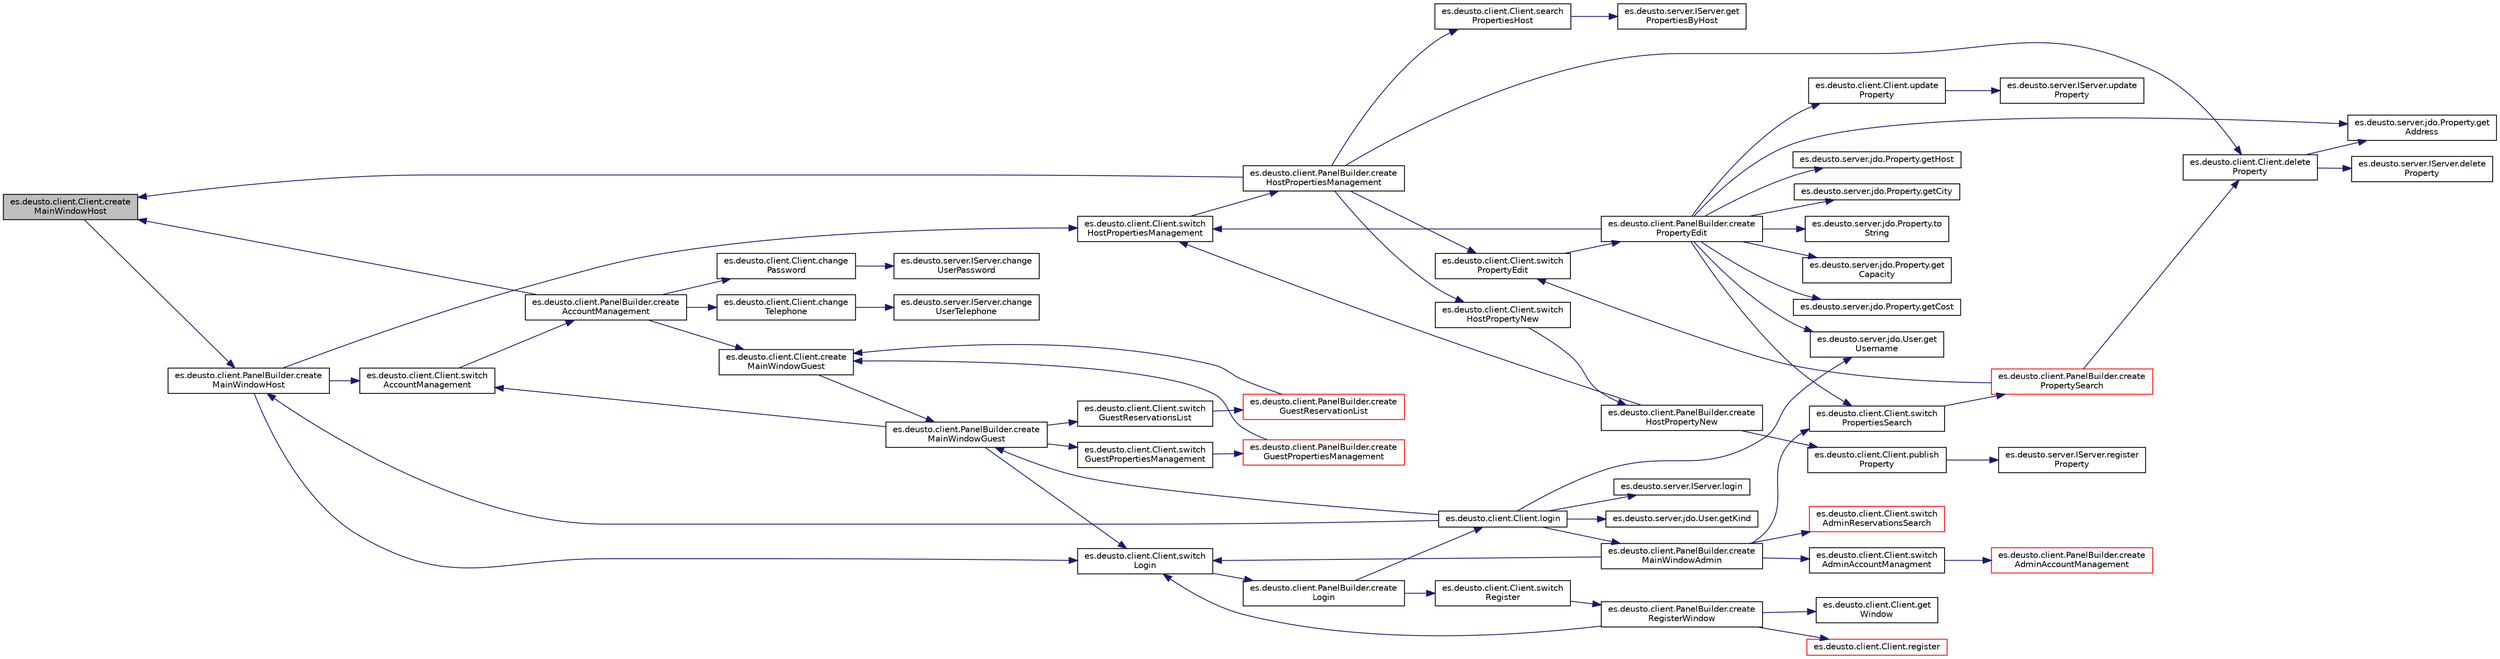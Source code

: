 digraph "es.deusto.client.Client.createMainWindowHost"
{
 // LATEX_PDF_SIZE
  edge [fontname="Helvetica",fontsize="10",labelfontname="Helvetica",labelfontsize="10"];
  node [fontname="Helvetica",fontsize="10",shape=record];
  rankdir="LR";
  Node408 [label="es.deusto.client.Client.create\lMainWindowHost",height=0.2,width=0.4,color="black", fillcolor="grey75", style="filled", fontcolor="black",tooltip=" "];
  Node408 -> Node409 [color="midnightblue",fontsize="10",style="solid",fontname="Helvetica"];
  Node409 [label="es.deusto.client.PanelBuilder.create\lMainWindowHost",height=0.2,width=0.4,color="black", fillcolor="white", style="filled",URL="$classes_1_1deusto_1_1client_1_1_panel_builder.html#a0d8f1d6c73010786f5b1765fdc490e4b",tooltip=" "];
  Node409 -> Node410 [color="midnightblue",fontsize="10",style="solid",fontname="Helvetica"];
  Node410 [label="es.deusto.client.Client.switch\lHostPropertiesManagement",height=0.2,width=0.4,color="black", fillcolor="white", style="filled",URL="$classes_1_1deusto_1_1client_1_1_client.html#a19e2021b8e93a30af971bfd07c2a8507",tooltip=" "];
  Node410 -> Node411 [color="midnightblue",fontsize="10",style="solid",fontname="Helvetica"];
  Node411 [label="es.deusto.client.PanelBuilder.create\lHostPropertiesManagement",height=0.2,width=0.4,color="black", fillcolor="white", style="filled",URL="$classes_1_1deusto_1_1client_1_1_panel_builder.html#a163a405546ee36aa7ce547c754b17844",tooltip=" "];
  Node411 -> Node412 [color="midnightblue",fontsize="10",style="solid",fontname="Helvetica"];
  Node412 [label="es.deusto.client.Client.search\lPropertiesHost",height=0.2,width=0.4,color="black", fillcolor="white", style="filled",URL="$classes_1_1deusto_1_1client_1_1_client.html#a2aef79610dd4a7267fcd58f2e16e8a7a",tooltip=" "];
  Node412 -> Node413 [color="midnightblue",fontsize="10",style="solid",fontname="Helvetica"];
  Node413 [label="es.deusto.server.IServer.get\lPropertiesByHost",height=0.2,width=0.4,color="black", fillcolor="white", style="filled",URL="$interfacees_1_1deusto_1_1server_1_1_i_server.html#a7030a745989ac1ba7ce2493e6bb69992",tooltip=" "];
  Node411 -> Node414 [color="midnightblue",fontsize="10",style="solid",fontname="Helvetica"];
  Node414 [label="es.deusto.client.Client.delete\lProperty",height=0.2,width=0.4,color="black", fillcolor="white", style="filled",URL="$classes_1_1deusto_1_1client_1_1_client.html#a6173ae3d7f6aa82a2f6b68349677b5e5",tooltip=" "];
  Node414 -> Node415 [color="midnightblue",fontsize="10",style="solid",fontname="Helvetica"];
  Node415 [label="es.deusto.server.IServer.delete\lProperty",height=0.2,width=0.4,color="black", fillcolor="white", style="filled",URL="$interfacees_1_1deusto_1_1server_1_1_i_server.html#a1ce4ff9676e7b397b721e8414f6ca7b7",tooltip=" "];
  Node414 -> Node416 [color="midnightblue",fontsize="10",style="solid",fontname="Helvetica"];
  Node416 [label="es.deusto.server.jdo.Property.get\lAddress",height=0.2,width=0.4,color="black", fillcolor="white", style="filled",URL="$classes_1_1deusto_1_1server_1_1jdo_1_1_property.html#a4a9554abeb32ae08e921626a37957743",tooltip=" "];
  Node411 -> Node417 [color="midnightblue",fontsize="10",style="solid",fontname="Helvetica"];
  Node417 [label="es.deusto.client.Client.switch\lPropertyEdit",height=0.2,width=0.4,color="black", fillcolor="white", style="filled",URL="$classes_1_1deusto_1_1client_1_1_client.html#a5dd6469d4428fe705fce4087aa386602",tooltip=" "];
  Node417 -> Node418 [color="midnightblue",fontsize="10",style="solid",fontname="Helvetica"];
  Node418 [label="es.deusto.client.PanelBuilder.create\lPropertyEdit",height=0.2,width=0.4,color="black", fillcolor="white", style="filled",URL="$classes_1_1deusto_1_1client_1_1_panel_builder.html#aeaa0ead483ff83c6a51a96eddaa8795a",tooltip=" "];
  Node418 -> Node416 [color="midnightblue",fontsize="10",style="solid",fontname="Helvetica"];
  Node418 -> Node419 [color="midnightblue",fontsize="10",style="solid",fontname="Helvetica"];
  Node419 [label="es.deusto.server.jdo.Property.getCity",height=0.2,width=0.4,color="black", fillcolor="white", style="filled",URL="$classes_1_1deusto_1_1server_1_1jdo_1_1_property.html#a3603b6fd2ef63589fa9e27a96f51fa3c",tooltip=" "];
  Node418 -> Node420 [color="midnightblue",fontsize="10",style="solid",fontname="Helvetica"];
  Node420 [label="es.deusto.server.jdo.Property.to\lString",height=0.2,width=0.4,color="black", fillcolor="white", style="filled",URL="$classes_1_1deusto_1_1server_1_1jdo_1_1_property.html#a3d94f84f2fcd52a7c9ab7699f190b045",tooltip=" "];
  Node418 -> Node421 [color="midnightblue",fontsize="10",style="solid",fontname="Helvetica"];
  Node421 [label="es.deusto.server.jdo.Property.get\lCapacity",height=0.2,width=0.4,color="black", fillcolor="white", style="filled",URL="$classes_1_1deusto_1_1server_1_1jdo_1_1_property.html#a274d5fb1241620edfea62925f5563b6b",tooltip=" "];
  Node418 -> Node422 [color="midnightblue",fontsize="10",style="solid",fontname="Helvetica"];
  Node422 [label="es.deusto.server.jdo.Property.getCost",height=0.2,width=0.4,color="black", fillcolor="white", style="filled",URL="$classes_1_1deusto_1_1server_1_1jdo_1_1_property.html#abfcf28d941edd99019b1c192bd97ffce",tooltip=" "];
  Node418 -> Node423 [color="midnightblue",fontsize="10",style="solid",fontname="Helvetica"];
  Node423 [label="es.deusto.client.Client.switch\lPropertiesSearch",height=0.2,width=0.4,color="black", fillcolor="white", style="filled",URL="$classes_1_1deusto_1_1client_1_1_client.html#af87b7fcbe691ef0a31dbc6849a037415",tooltip=" "];
  Node423 -> Node424 [color="midnightblue",fontsize="10",style="solid",fontname="Helvetica"];
  Node424 [label="es.deusto.client.PanelBuilder.create\lPropertySearch",height=0.2,width=0.4,color="red", fillcolor="white", style="filled",URL="$classes_1_1deusto_1_1client_1_1_panel_builder.html#a96fdce41db963997c711d646563c69e0",tooltip=" "];
  Node424 -> Node414 [color="midnightblue",fontsize="10",style="solid",fontname="Helvetica"];
  Node424 -> Node417 [color="midnightblue",fontsize="10",style="solid",fontname="Helvetica"];
  Node418 -> Node410 [color="midnightblue",fontsize="10",style="solid",fontname="Helvetica"];
  Node418 -> Node489 [color="midnightblue",fontsize="10",style="solid",fontname="Helvetica"];
  Node489 [label="es.deusto.server.jdo.Property.getHost",height=0.2,width=0.4,color="black", fillcolor="white", style="filled",URL="$classes_1_1deusto_1_1server_1_1jdo_1_1_property.html#af3138509590c35677327a5f4f698f020",tooltip=" "];
  Node418 -> Node435 [color="midnightblue",fontsize="10",style="solid",fontname="Helvetica"];
  Node435 [label="es.deusto.server.jdo.User.get\lUsername",height=0.2,width=0.4,color="black", fillcolor="white", style="filled",URL="$classes_1_1deusto_1_1server_1_1jdo_1_1_user.html#a40c65b004382179a33a463bcbb950dd3",tooltip=" "];
  Node418 -> Node490 [color="midnightblue",fontsize="10",style="solid",fontname="Helvetica"];
  Node490 [label="es.deusto.client.Client.update\lProperty",height=0.2,width=0.4,color="black", fillcolor="white", style="filled",URL="$classes_1_1deusto_1_1client_1_1_client.html#a3fd3063938cffa56972e1f5a47bed6a3",tooltip=" "];
  Node490 -> Node491 [color="midnightblue",fontsize="10",style="solid",fontname="Helvetica"];
  Node491 [label="es.deusto.server.IServer.update\lProperty",height=0.2,width=0.4,color="black", fillcolor="white", style="filled",URL="$interfacees_1_1deusto_1_1server_1_1_i_server.html#ac7b24a063ff2f4e051960cd18addd693",tooltip=" "];
  Node411 -> Node492 [color="midnightblue",fontsize="10",style="solid",fontname="Helvetica"];
  Node492 [label="es.deusto.client.Client.switch\lHostPropertyNew",height=0.2,width=0.4,color="black", fillcolor="white", style="filled",URL="$classes_1_1deusto_1_1client_1_1_client.html#a0796863f65c9c5e8857b3b129802358e",tooltip=" "];
  Node492 -> Node493 [color="midnightblue",fontsize="10",style="solid",fontname="Helvetica"];
  Node493 [label="es.deusto.client.PanelBuilder.create\lHostPropertyNew",height=0.2,width=0.4,color="black", fillcolor="white", style="filled",URL="$classes_1_1deusto_1_1client_1_1_panel_builder.html#a5211ab6dedb849c374d7816f5071109c",tooltip=" "];
  Node493 -> Node410 [color="midnightblue",fontsize="10",style="solid",fontname="Helvetica"];
  Node493 -> Node494 [color="midnightblue",fontsize="10",style="solid",fontname="Helvetica"];
  Node494 [label="es.deusto.client.Client.publish\lProperty",height=0.2,width=0.4,color="black", fillcolor="white", style="filled",URL="$classes_1_1deusto_1_1client_1_1_client.html#a91e3630a46acad395cdd2bba43a516bb",tooltip=" "];
  Node494 -> Node495 [color="midnightblue",fontsize="10",style="solid",fontname="Helvetica"];
  Node495 [label="es.deusto.server.IServer.register\lProperty",height=0.2,width=0.4,color="black", fillcolor="white", style="filled",URL="$interfacees_1_1deusto_1_1server_1_1_i_server.html#ae39f8a1b58186166d44099a757057b38",tooltip=" "];
  Node411 -> Node408 [color="midnightblue",fontsize="10",style="solid",fontname="Helvetica"];
  Node409 -> Node473 [color="midnightblue",fontsize="10",style="solid",fontname="Helvetica"];
  Node473 [label="es.deusto.client.Client.switch\lAccountManagement",height=0.2,width=0.4,color="black", fillcolor="white", style="filled",URL="$classes_1_1deusto_1_1client_1_1_client.html#af82d1b484aaaa288d5e6efc2723fa9bd",tooltip=" "];
  Node473 -> Node474 [color="midnightblue",fontsize="10",style="solid",fontname="Helvetica"];
  Node474 [label="es.deusto.client.PanelBuilder.create\lAccountManagement",height=0.2,width=0.4,color="black", fillcolor="white", style="filled",URL="$classes_1_1deusto_1_1client_1_1_panel_builder.html#aa51d5dd53cd9147ffc99d4b9c5c3026d",tooltip=" "];
  Node474 -> Node464 [color="midnightblue",fontsize="10",style="solid",fontname="Helvetica"];
  Node464 [label="es.deusto.client.Client.create\lMainWindowGuest",height=0.2,width=0.4,color="black", fillcolor="white", style="filled",URL="$classes_1_1deusto_1_1client_1_1_client.html#ade35c639554c770d3c2494e98c8ecb5c",tooltip=" "];
  Node464 -> Node465 [color="midnightblue",fontsize="10",style="solid",fontname="Helvetica"];
  Node465 [label="es.deusto.client.PanelBuilder.create\lMainWindowGuest",height=0.2,width=0.4,color="black", fillcolor="white", style="filled",URL="$classes_1_1deusto_1_1client_1_1_panel_builder.html#a8969744356db218b0c7ec2131856433d",tooltip=" "];
  Node465 -> Node466 [color="midnightblue",fontsize="10",style="solid",fontname="Helvetica"];
  Node466 [label="es.deusto.client.Client.switch\lGuestPropertiesManagement",height=0.2,width=0.4,color="black", fillcolor="white", style="filled",URL="$classes_1_1deusto_1_1client_1_1_client.html#afd4978131a2d9f94f8a65f4fc2641235",tooltip=" "];
  Node466 -> Node467 [color="midnightblue",fontsize="10",style="solid",fontname="Helvetica"];
  Node467 [label="es.deusto.client.PanelBuilder.create\lGuestPropertiesManagement",height=0.2,width=0.4,color="red", fillcolor="white", style="filled",URL="$classes_1_1deusto_1_1client_1_1_panel_builder.html#a25c2bcc9184c1c014c9daf5d81b89728",tooltip=" "];
  Node467 -> Node464 [color="midnightblue",fontsize="10",style="solid",fontname="Helvetica"];
  Node465 -> Node473 [color="midnightblue",fontsize="10",style="solid",fontname="Helvetica"];
  Node465 -> Node460 [color="midnightblue",fontsize="10",style="solid",fontname="Helvetica"];
  Node460 [label="es.deusto.client.Client.switch\lGuestReservationsList",height=0.2,width=0.4,color="black", fillcolor="white", style="filled",URL="$classes_1_1deusto_1_1client_1_1_client.html#abe4b00051f82e6fcf26c236b711cdf15",tooltip=" "];
  Node460 -> Node461 [color="midnightblue",fontsize="10",style="solid",fontname="Helvetica"];
  Node461 [label="es.deusto.client.PanelBuilder.create\lGuestReservationList",height=0.2,width=0.4,color="red", fillcolor="white", style="filled",URL="$classes_1_1deusto_1_1client_1_1_panel_builder.html#a49dcd798d35c7b9b9c05e1353133afe1",tooltip=" "];
  Node461 -> Node464 [color="midnightblue",fontsize="10",style="solid",fontname="Helvetica"];
  Node465 -> Node479 [color="midnightblue",fontsize="10",style="solid",fontname="Helvetica"];
  Node479 [label="es.deusto.client.Client.switch\lLogin",height=0.2,width=0.4,color="black", fillcolor="white", style="filled",URL="$classes_1_1deusto_1_1client_1_1_client.html#a3649bfd0f4c5465aa12412473082b4a7",tooltip=" "];
  Node479 -> Node480 [color="midnightblue",fontsize="10",style="solid",fontname="Helvetica"];
  Node480 [label="es.deusto.client.PanelBuilder.create\lLogin",height=0.2,width=0.4,color="black", fillcolor="white", style="filled",URL="$classes_1_1deusto_1_1client_1_1_panel_builder.html#a1922794e0ef78f689031499da33f495b",tooltip=" "];
  Node480 -> Node481 [color="midnightblue",fontsize="10",style="solid",fontname="Helvetica"];
  Node481 [label="es.deusto.client.Client.login",height=0.2,width=0.4,color="black", fillcolor="white", style="filled",URL="$classes_1_1deusto_1_1client_1_1_client.html#a5c063d0b51ad320c92aa4d2525d67249",tooltip=" "];
  Node481 -> Node482 [color="midnightblue",fontsize="10",style="solid",fontname="Helvetica"];
  Node482 [label="es.deusto.server.IServer.login",height=0.2,width=0.4,color="black", fillcolor="white", style="filled",URL="$interfacees_1_1deusto_1_1server_1_1_i_server.html#aa89ccd6b34a4dd2bfbd0890b6e5f415b",tooltip=" "];
  Node481 -> Node441 [color="midnightblue",fontsize="10",style="solid",fontname="Helvetica"];
  Node441 [label="es.deusto.server.jdo.User.getKind",height=0.2,width=0.4,color="black", fillcolor="white", style="filled",URL="$classes_1_1deusto_1_1server_1_1jdo_1_1_user.html#a2b769384f6af11b3364933e0843944ed",tooltip=" "];
  Node481 -> Node428 [color="midnightblue",fontsize="10",style="solid",fontname="Helvetica"];
  Node428 [label="es.deusto.client.PanelBuilder.create\lMainWindowAdmin",height=0.2,width=0.4,color="black", fillcolor="white", style="filled",URL="$classes_1_1deusto_1_1client_1_1_panel_builder.html#a32b7942177958f07263535d6d255556b",tooltip=" "];
  Node428 -> Node423 [color="midnightblue",fontsize="10",style="solid",fontname="Helvetica"];
  Node428 -> Node429 [color="midnightblue",fontsize="10",style="solid",fontname="Helvetica"];
  Node429 [label="es.deusto.client.Client.switch\lAdminAccountManagment",height=0.2,width=0.4,color="black", fillcolor="white", style="filled",URL="$classes_1_1deusto_1_1client_1_1_client.html#a2f806363c591a46a42ca419df7ce4ef0",tooltip=" "];
  Node429 -> Node430 [color="midnightblue",fontsize="10",style="solid",fontname="Helvetica"];
  Node430 [label="es.deusto.client.PanelBuilder.create\lAdminAccountManagement",height=0.2,width=0.4,color="red", fillcolor="white", style="filled",URL="$classes_1_1deusto_1_1client_1_1_panel_builder.html#a76906aa362d3a389bda577a79b413374",tooltip=" "];
  Node428 -> Node448 [color="midnightblue",fontsize="10",style="solid",fontname="Helvetica"];
  Node448 [label="es.deusto.client.Client.switch\lAdminReservationsSearch",height=0.2,width=0.4,color="red", fillcolor="white", style="filled",URL="$classes_1_1deusto_1_1client_1_1_client.html#a64110a92c5026cc2c23c1989d86164fd",tooltip=" "];
  Node428 -> Node479 [color="midnightblue",fontsize="10",style="solid",fontname="Helvetica"];
  Node481 -> Node435 [color="midnightblue",fontsize="10",style="solid",fontname="Helvetica"];
  Node481 -> Node409 [color="midnightblue",fontsize="10",style="solid",fontname="Helvetica"];
  Node481 -> Node465 [color="midnightblue",fontsize="10",style="solid",fontname="Helvetica"];
  Node480 -> Node483 [color="midnightblue",fontsize="10",style="solid",fontname="Helvetica"];
  Node483 [label="es.deusto.client.Client.switch\lRegister",height=0.2,width=0.4,color="black", fillcolor="white", style="filled",URL="$classes_1_1deusto_1_1client_1_1_client.html#a4d905b598ea8ff38f06e9a12b81dcab2",tooltip=" "];
  Node483 -> Node484 [color="midnightblue",fontsize="10",style="solid",fontname="Helvetica"];
  Node484 [label="es.deusto.client.PanelBuilder.create\lRegisterWindow",height=0.2,width=0.4,color="black", fillcolor="white", style="filled",URL="$classes_1_1deusto_1_1client_1_1_panel_builder.html#abb0748521d51c1dcdcdd548f487ef72b",tooltip=" "];
  Node484 -> Node479 [color="midnightblue",fontsize="10",style="solid",fontname="Helvetica"];
  Node484 -> Node485 [color="midnightblue",fontsize="10",style="solid",fontname="Helvetica"];
  Node485 [label="es.deusto.client.Client.register",height=0.2,width=0.4,color="red", fillcolor="white", style="filled",URL="$classes_1_1deusto_1_1client_1_1_client.html#a599907253036c996135e9746eb52720d",tooltip=" "];
  Node484 -> Node446 [color="midnightblue",fontsize="10",style="solid",fontname="Helvetica"];
  Node446 [label="es.deusto.client.Client.get\lWindow",height=0.2,width=0.4,color="black", fillcolor="white", style="filled",URL="$classes_1_1deusto_1_1client_1_1_client.html#aa8a6979cc8ca9cf6cdc84471dca759c7",tooltip=" "];
  Node474 -> Node408 [color="midnightblue",fontsize="10",style="solid",fontname="Helvetica"];
  Node474 -> Node475 [color="midnightblue",fontsize="10",style="solid",fontname="Helvetica"];
  Node475 [label="es.deusto.client.Client.change\lPassword",height=0.2,width=0.4,color="black", fillcolor="white", style="filled",URL="$classes_1_1deusto_1_1client_1_1_client.html#a7740d0de7d7660d4fe79b77e7b8e97a4",tooltip=" "];
  Node475 -> Node476 [color="midnightblue",fontsize="10",style="solid",fontname="Helvetica"];
  Node476 [label="es.deusto.server.IServer.change\lUserPassword",height=0.2,width=0.4,color="black", fillcolor="white", style="filled",URL="$interfacees_1_1deusto_1_1server_1_1_i_server.html#a16bc081b87078110542578ffb7943fe4",tooltip=" "];
  Node474 -> Node477 [color="midnightblue",fontsize="10",style="solid",fontname="Helvetica"];
  Node477 [label="es.deusto.client.Client.change\lTelephone",height=0.2,width=0.4,color="black", fillcolor="white", style="filled",URL="$classes_1_1deusto_1_1client_1_1_client.html#a6b96887d5043449dbb447031ab8c7c78",tooltip=" "];
  Node477 -> Node478 [color="midnightblue",fontsize="10",style="solid",fontname="Helvetica"];
  Node478 [label="es.deusto.server.IServer.change\lUserTelephone",height=0.2,width=0.4,color="black", fillcolor="white", style="filled",URL="$interfacees_1_1deusto_1_1server_1_1_i_server.html#adb55ca52a8379492ff95680e8ac55019",tooltip=" "];
  Node409 -> Node479 [color="midnightblue",fontsize="10",style="solid",fontname="Helvetica"];
}
